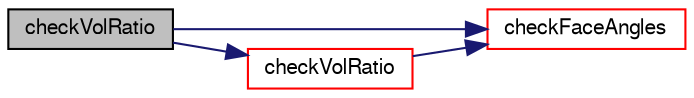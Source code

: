 digraph "checkVolRatio"
{
  bgcolor="transparent";
  edge [fontname="FreeSans",fontsize="10",labelfontname="FreeSans",labelfontsize="10"];
  node [fontname="FreeSans",fontsize="10",shape=record];
  rankdir="LR";
  Node9251 [label="checkVolRatio",height=0.2,width=0.4,color="black", fillcolor="grey75", style="filled", fontcolor="black"];
  Node9251 -> Node9252 [color="midnightblue",fontsize="10",style="solid",fontname="FreeSans"];
  Node9252 [label="checkFaceAngles",height=0.2,width=0.4,color="red",URL="$a21562.html#a54a9bc2a85ca197cef7b133c51ec94b4",tooltip="See primitiveMesh. "];
  Node9251 -> Node9384 [color="midnightblue",fontsize="10",style="solid",fontname="FreeSans"];
  Node9384 [label="checkVolRatio",height=0.2,width=0.4,color="red",URL="$a21562.html#aa63d73334ea3f55a0fd59896924c6eb5",tooltip="Cell volume ratio of neighbouring cells (1 for regular mesh) "];
  Node9384 -> Node9252 [color="midnightblue",fontsize="10",style="solid",fontname="FreeSans"];
}
